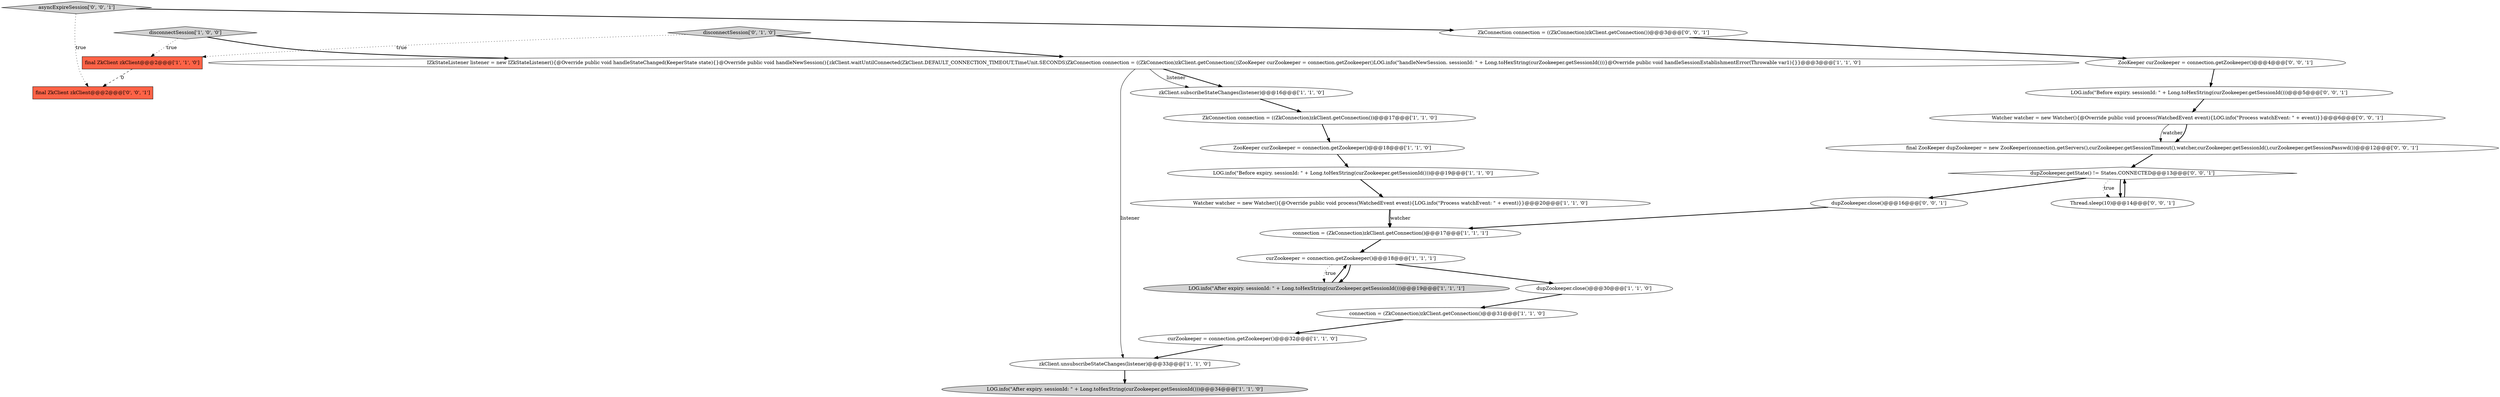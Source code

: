 digraph {
15 [style = filled, label = "LOG.info(\"Before expiry. sessionId: \" + Long.toHexString(curZookeeper.getSessionId()))@@@19@@@['1', '1', '0']", fillcolor = white, shape = ellipse image = "AAA0AAABBB1BBB"];
25 [style = filled, label = "final ZooKeeper dupZookeeper = new ZooKeeper(connection.getServers(),curZookeeper.getSessionTimeout(),watcher,curZookeeper.getSessionId(),curZookeeper.getSessionPasswd())@@@12@@@['0', '0', '1']", fillcolor = white, shape = ellipse image = "AAA0AAABBB3BBB"];
5 [style = filled, label = "IZkStateListener listener = new IZkStateListener(){@Override public void handleStateChanged(KeeperState state){}@Override public void handleNewSession(){zkClient.waitUntilConnected(ZkClient.DEFAULT_CONNECTION_TIMEOUT,TimeUnit.SECONDS)ZkConnection connection = ((ZkConnection)zkClient.getConnection())ZooKeeper curZookeeper = connection.getZookeeper()LOG.info(\"handleNewSession. sessionId: \" + Long.toHexString(curZookeeper.getSessionId()))}@Override public void handleSessionEstablishmentError(Throwable var1){}}@@@3@@@['1', '1', '0']", fillcolor = white, shape = ellipse image = "AAA0AAABBB1BBB"];
10 [style = filled, label = "connection = (ZkConnection)zkClient.getConnection()@@@31@@@['1', '1', '0']", fillcolor = white, shape = ellipse image = "AAA0AAABBB1BBB"];
22 [style = filled, label = "Watcher watcher = new Watcher(){@Override public void process(WatchedEvent event){LOG.info(\"Process watchEvent: \" + event)}}@@@6@@@['0', '0', '1']", fillcolor = white, shape = ellipse image = "AAA0AAABBB3BBB"];
3 [style = filled, label = "LOG.info(\"After expiry. sessionId: \" + Long.toHexString(curZookeeper.getSessionId()))@@@19@@@['1', '1', '1']", fillcolor = lightgray, shape = ellipse image = "AAA0AAABBB1BBB"];
1 [style = filled, label = "connection = (ZkConnection)zkClient.getConnection()@@@17@@@['1', '1', '1']", fillcolor = white, shape = ellipse image = "AAA0AAABBB1BBB"];
24 [style = filled, label = "dupZookeeper.getState() != States.CONNECTED@@@13@@@['0', '0', '1']", fillcolor = white, shape = diamond image = "AAA0AAABBB3BBB"];
14 [style = filled, label = "zkClient.subscribeStateChanges(listener)@@@16@@@['1', '1', '0']", fillcolor = white, shape = ellipse image = "AAA0AAABBB1BBB"];
4 [style = filled, label = "zkClient.unsubscribeStateChanges(listener)@@@33@@@['1', '1', '0']", fillcolor = white, shape = ellipse image = "AAA0AAABBB1BBB"];
8 [style = filled, label = "curZookeeper = connection.getZookeeper()@@@18@@@['1', '1', '1']", fillcolor = white, shape = ellipse image = "AAA0AAABBB1BBB"];
6 [style = filled, label = "final ZkClient zkClient@@@2@@@['1', '1', '0']", fillcolor = tomato, shape = box image = "AAA0AAABBB1BBB"];
2 [style = filled, label = "ZkConnection connection = ((ZkConnection)zkClient.getConnection())@@@17@@@['1', '1', '0']", fillcolor = white, shape = ellipse image = "AAA0AAABBB1BBB"];
7 [style = filled, label = "ZooKeeper curZookeeper = connection.getZookeeper()@@@18@@@['1', '1', '0']", fillcolor = white, shape = ellipse image = "AAA0AAABBB1BBB"];
0 [style = filled, label = "Watcher watcher = new Watcher(){@Override public void process(WatchedEvent event){LOG.info(\"Process watchEvent: \" + event)}}@@@20@@@['1', '1', '0']", fillcolor = white, shape = ellipse image = "AAA0AAABBB1BBB"];
23 [style = filled, label = "ZooKeeper curZookeeper = connection.getZookeeper()@@@4@@@['0', '0', '1']", fillcolor = white, shape = ellipse image = "AAA0AAABBB3BBB"];
26 [style = filled, label = "Thread.sleep(10)@@@14@@@['0', '0', '1']", fillcolor = white, shape = ellipse image = "AAA0AAABBB3BBB"];
12 [style = filled, label = "disconnectSession['1', '0', '0']", fillcolor = lightgray, shape = diamond image = "AAA0AAABBB1BBB"];
20 [style = filled, label = "final ZkClient zkClient@@@2@@@['0', '0', '1']", fillcolor = tomato, shape = box image = "AAA0AAABBB3BBB"];
19 [style = filled, label = "asyncExpireSession['0', '0', '1']", fillcolor = lightgray, shape = diamond image = "AAA0AAABBB3BBB"];
21 [style = filled, label = "dupZookeeper.close()@@@16@@@['0', '0', '1']", fillcolor = white, shape = ellipse image = "AAA0AAABBB3BBB"];
9 [style = filled, label = "dupZookeeper.close()@@@30@@@['1', '1', '0']", fillcolor = white, shape = ellipse image = "AAA0AAABBB1BBB"];
17 [style = filled, label = "LOG.info(\"Before expiry. sessionId: \" + Long.toHexString(curZookeeper.getSessionId()))@@@5@@@['0', '0', '1']", fillcolor = white, shape = ellipse image = "AAA0AAABBB3BBB"];
18 [style = filled, label = "ZkConnection connection = ((ZkConnection)zkClient.getConnection())@@@3@@@['0', '0', '1']", fillcolor = white, shape = ellipse image = "AAA0AAABBB3BBB"];
13 [style = filled, label = "curZookeeper = connection.getZookeeper()@@@32@@@['1', '1', '0']", fillcolor = white, shape = ellipse image = "AAA0AAABBB1BBB"];
16 [style = filled, label = "disconnectSession['0', '1', '0']", fillcolor = lightgray, shape = diamond image = "AAA0AAABBB2BBB"];
11 [style = filled, label = "LOG.info(\"After expiry. sessionId: \" + Long.toHexString(curZookeeper.getSessionId()))@@@34@@@['1', '1', '0']", fillcolor = lightgray, shape = ellipse image = "AAA0AAABBB1BBB"];
24->21 [style = bold, label=""];
5->14 [style = bold, label=""];
26->24 [style = bold, label=""];
5->4 [style = solid, label="listener"];
8->9 [style = bold, label=""];
0->1 [style = solid, label="watcher"];
13->4 [style = bold, label=""];
6->20 [style = dashed, label="0"];
24->26 [style = dotted, label="true"];
2->7 [style = bold, label=""];
25->24 [style = bold, label=""];
4->11 [style = bold, label=""];
1->8 [style = bold, label=""];
5->14 [style = solid, label="listener"];
22->25 [style = solid, label="watcher"];
0->1 [style = bold, label=""];
8->3 [style = bold, label=""];
19->20 [style = dotted, label="true"];
16->6 [style = dotted, label="true"];
12->5 [style = bold, label=""];
15->0 [style = bold, label=""];
10->13 [style = bold, label=""];
22->25 [style = bold, label=""];
3->8 [style = bold, label=""];
16->5 [style = bold, label=""];
14->2 [style = bold, label=""];
7->15 [style = bold, label=""];
17->22 [style = bold, label=""];
21->1 [style = bold, label=""];
8->3 [style = dotted, label="true"];
12->6 [style = dotted, label="true"];
23->17 [style = bold, label=""];
24->26 [style = bold, label=""];
19->18 [style = bold, label=""];
18->23 [style = bold, label=""];
9->10 [style = bold, label=""];
}
